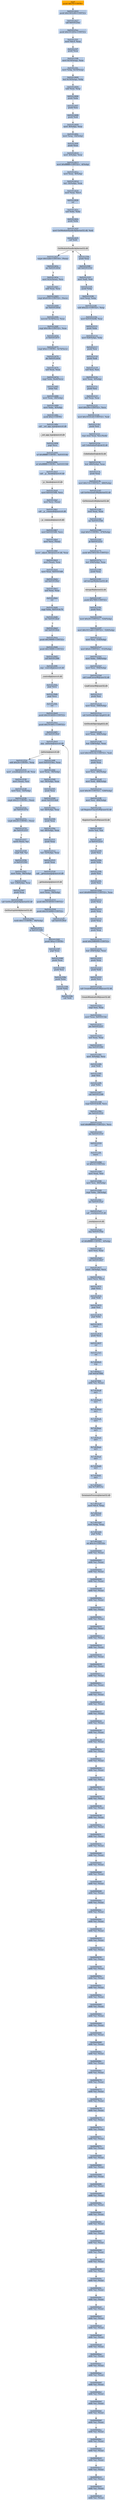 digraph G {
node[shape=rectangle,style=filled,fillcolor=lightsteelblue,color=lightsteelblue]
bgcolor="transparent"
a0x01012420pushl_0x70UINT8[label="start\npushl $0x70<UINT8>",color="lightgrey",fillcolor="orange"];
a0x01012422pushl_0x1003c60UINT32[label="0x01012422\npushl $0x1003c60<UINT32>"];
a0x01012427call_0x010125ec[label="0x01012427\ncall 0x010125ec"];
a0x010125ecpushl_0x101263eUINT32[label="0x010125ec\npushl $0x101263e<UINT32>"];
a0x010125f1movl_fs_0_eax[label="0x010125f1\nmovl %fs:0, %eax"];
a0x010125f7pushl_eax[label="0x010125f7\npushl %eax"];
a0x010125f8movl_0x10esp__eax[label="0x010125f8\nmovl 0x10(%esp), %eax"];
a0x010125fcmovl_ebp_0x10esp_[label="0x010125fc\nmovl %ebp, 0x10(%esp)"];
a0x01012600leal_0x10esp__ebp[label="0x01012600\nleal 0x10(%esp), %ebp"];
a0x01012604subl_eax_esp[label="0x01012604\nsubl %eax, %esp"];
a0x01012606pushl_ebx[label="0x01012606\npushl %ebx"];
a0x01012607pushl_esi[label="0x01012607\npushl %esi"];
a0x01012608pushl_edi[label="0x01012608\npushl %edi"];
a0x01012609movl__8ebp__eax[label="0x01012609\nmovl -8(%ebp), %eax"];
a0x0101260cmovl_esp__24ebp_[label="0x0101260c\nmovl %esp, -24(%ebp)"];
a0x0101260fpushl_eax[label="0x0101260f\npushl %eax"];
a0x01012610movl__4ebp__eax[label="0x01012610\nmovl -4(%ebp), %eax"];
a0x01012613movl_0xffffffffUINT32__4ebp_[label="0x01012613\nmovl $0xffffffff<UINT32>, -4(%ebp)"];
a0x0101261amovl_eax__8ebp_[label="0x0101261a\nmovl %eax, -8(%ebp)"];
a0x0101261dleal__16ebp__eax[label="0x0101261d\nleal -16(%ebp), %eax"];
a0x01012620movl_eax_fs_0[label="0x01012620\nmovl %eax, %fs:0"];
a0x01012626ret[label="0x01012626\nret"];
a0x0101242cxorl_ebx_ebx[label="0x0101242c\nxorl %ebx, %ebx"];
a0x0101242epushl_ebx[label="0x0101242e\npushl %ebx"];
a0x0101242fmovl_GetModuleHandleA_kernel32_dll_edi[label="0x0101242f\nmovl GetModuleHandleA@kernel32.dll, %edi"];
a0x01012435call_edi[label="0x01012435\ncall %edi"];
GetModuleHandleA_kernel32_dll[label="GetModuleHandleA@kernel32.dll",color="lightgrey",fillcolor="lightgrey"];
a0x01012437cmpw_0x5a4dUINT16_eax_[label="0x01012437\ncmpw $0x5a4d<UINT16>, (%eax)"];
a0x0101243cjne_0x0101245d[label="0x0101243c\njne 0x0101245d"];
a0x0101243emovl_0x3ceax__ecx[label="0x0101243e\nmovl 0x3c(%eax), %ecx"];
a0x01012441addl_eax_ecx[label="0x01012441\naddl %eax, %ecx"];
a0x01012443cmpl_0x4550UINT32_ecx_[label="0x01012443\ncmpl $0x4550<UINT32>, (%ecx)"];
a0x01012449jne_0x0101245d[label="0x01012449\njne 0x0101245d"];
a0x0101244bmovzwl_0x18ecx__eax[label="0x0101244b\nmovzwl 0x18(%ecx), %eax"];
a0x0101244fcmpl_0x10bUINT32_eax[label="0x0101244f\ncmpl $0x10b<UINT32>, %eax"];
a0x01012454je_0x01012475[label="0x01012454\nje 0x01012475"];
a0x01012475cmpl_0xeUINT8_0x74ecx_[label="0x01012475\ncmpl $0xe<UINT8>, 0x74(%ecx)"];
a0x01012479jbe_0x0101245d[label="0x01012479\njbe 0x0101245d"];
a0x0101247bxorl_eax_eax[label="0x0101247b\nxorl %eax, %eax"];
a0x0101247dcmpl_ebx_0xe8ecx_[label="0x0101247d\ncmpl %ebx, 0xe8(%ecx)"];
a0x01012483setne_al[label="0x01012483\nsetne %al"];
a0x01012486movl_eax__28ebp_[label="0x01012486\nmovl %eax, -28(%ebp)"];
a0x01012489movl_ebx__4ebp_[label="0x01012489\nmovl %ebx, -4(%ebp)"];
a0x0101248cpushl_0x2UINT8[label="0x0101248c\npushl $0x2<UINT8>"];
a0x0101248ecall___set_app_type_msvcrt_dll[label="0x0101248e\ncall __set_app_type@msvcrt.dll"];
a__set_app_type_msvcrt_dll[label="__set_app_type@msvcrt.dll",color="lightgrey",fillcolor="lightgrey"];
a0x01012494popl_ecx[label="0x01012494\npopl %ecx"];
a0x01012495orl_0xffffffffUINT8_0x010314fc[label="0x01012495\norl $0xffffffff<UINT8>, 0x010314fc"];
a0x0101249corl_0xffffffffUINT8_0x01031500[label="0x0101249c\norl $0xffffffff<UINT8>, 0x01031500"];
a0x010124a3call___p__fmode_msvcrt_dll[label="0x010124a3\ncall __p__fmode@msvcrt.dll"];
a__p__fmode_msvcrt_dll[label="__p__fmode@msvcrt.dll",color="lightgrey",fillcolor="lightgrey"];
a0x010124a9movl_0x010314f4_ecx[label="0x010124a9\nmovl 0x010314f4, %ecx"];
a0x010124afmovl_ecx_eax_[label="0x010124af\nmovl %ecx, (%eax)"];
a0x010124b1call___p__commode_msvcrt_dll[label="0x010124b1\ncall __p__commode@msvcrt.dll"];
a__p__commode_msvcrt_dll[label="__p__commode@msvcrt.dll",color="lightgrey",fillcolor="lightgrey"];
a0x010124b7movl_0x010314f0_ecx[label="0x010124b7\nmovl 0x010314f0, %ecx"];
a0x010124bdmovl_ecx_eax_[label="0x010124bd\nmovl %ecx, (%eax)"];
a0x010124bfmovl__adjust_fdiv_msvcrt_dll_eax[label="0x010124bf\nmovl _adjust_fdiv@msvcrt.dll, %eax"];
a0x010124c4movl_eax__eax[label="0x010124c4\nmovl (%eax), %eax"];
a0x010124c6movl_eax_0x010314f8[label="0x010124c6\nmovl %eax, 0x010314f8"];
a0x010124cbcall_0x010129e2[label="0x010124cb\ncall 0x010129e2"];
a0x010129e2xorl_eax_eax[label="0x010129e2\nxorl %eax, %eax"];
a0x010129e4ret[label="0x010129e4\nret"];
a0x010124d0cmpl_ebx_0x01014c70[label="0x010124d0\ncmpl %ebx, 0x01014c70"];
a0x010124d6jne_0x010124e4[label="0x010124d6\njne 0x010124e4"];
a0x010124e4call_0x010129cb[label="0x010124e4\ncall 0x010129cb"];
a0x010129cbpushl_0x30000UINT32[label="0x010129cb\npushl $0x30000<UINT32>"];
a0x010129d0pushl_0x10000UINT32[label="0x010129d0\npushl $0x10000<UINT32>"];
a0x010129d5call_0x010129f6[label="0x010129d5\ncall 0x010129f6"];
a0x010129f6jmp__controlfp_msvcrt_dll[label="0x010129f6\njmp _controlfp@msvcrt.dll"];
a_controlfp_msvcrt_dll[label="_controlfp@msvcrt.dll",color="lightgrey",fillcolor="lightgrey"];
a0x010129dapopl_ecx[label="0x010129da\npopl %ecx"];
a0x010129dbpopl_ecx[label="0x010129db\npopl %ecx"];
a0x010129dcret[label="0x010129dc\nret"];
a0x010124e9pushl_0x1014020UINT32[label="0x010124e9\npushl $0x1014020<UINT32>"];
a0x010124eepushl_0x101401cUINT32[label="0x010124ee\npushl $0x101401c<UINT32>"];
a0x010124f3call_0x010129c0[label="0x010124f3\ncall 0x010129c0"];
a0x010129c0jmp__initterm_msvcrt_dll[label="0x010129c0\njmp _initterm@msvcrt.dll"];
a_initterm_msvcrt_dll[label="_initterm@msvcrt.dll",color="lightgrey",fillcolor="lightgrey"];
a0x010124f8movl_0x010314ec_eax[label="0x010124f8\nmovl 0x010314ec, %eax"];
a0x010124fdmovl_eax__36ebp_[label="0x010124fd\nmovl %eax, -36(%ebp)"];
a0x01012500leal__36ebp__eax[label="0x01012500\nleal -36(%ebp), %eax"];
a0x01012503pushl_eax[label="0x01012503\npushl %eax"];
a0x01012504pushl_0x010314e8[label="0x01012504\npushl 0x010314e8"];
a0x0101250aleal__44ebp__eax[label="0x0101250a\nleal -44(%ebp), %eax"];
a0x0101250dpushl_eax[label="0x0101250d\npushl %eax"];
a0x0101250eleal__48ebp__eax[label="0x0101250e\nleal -48(%ebp), %eax"];
a0x01012511pushl_eax[label="0x01012511\npushl %eax"];
a0x01012512leal__52ebp__eax[label="0x01012512\nleal -52(%ebp), %eax"];
a0x01012515pushl_eax[label="0x01012515\npushl %eax"];
a0x01012516call___getmainargs_msvcrt_dll[label="0x01012516\ncall __getmainargs@msvcrt.dll"];
a__getmainargs_msvcrt_dll[label="__getmainargs@msvcrt.dll",color="lightgrey",fillcolor="lightgrey"];
a0x0101251cmovl_eax__56ebp_[label="0x0101251c\nmovl %eax, -56(%ebp)"];
a0x0101251fpushl_0x1014018UINT32[label="0x0101251f\npushl $0x1014018<UINT32>"];
a0x01012524pushl_0x1014000UINT32[label="0x01012524\npushl $0x1014000<UINT32>"];
a0x01012529call_0x010129c0[label="0x01012529\ncall 0x010129c0"];
a0x0101252eaddl_0x24UINT8_esp[label="0x0101252e\naddl $0x24<UINT8>, %esp"];
a0x01012531movl__acmdln_msvcrt_dll_eax[label="0x01012531\nmovl _acmdln@msvcrt.dll, %eax"];
a0x01012536movl_eax__esi[label="0x01012536\nmovl (%eax), %esi"];
a0x01012538movl_esi__32ebp_[label="0x01012538\nmovl %esi, -32(%ebp)"];
a0x0101253bcmpb_0x22UINT8_esi_[label="0x0101253b\ncmpb $0x22<UINT8>, (%esi)"];
a0x0101253ejne_0x0101257a[label="0x0101253e\njne 0x0101257a"];
a0x0101257acmpb_0x20UINT8_esi_[label="0x0101257a\ncmpb $0x20<UINT8>, (%esi)"];
a0x0101257djbe_0x01012557[label="0x0101257d\njbe 0x01012557"];
a0x01012557movb_esi__al[label="0x01012557\nmovb (%esi), %al"];
a0x01012559cmpb_bl_al[label="0x01012559\ncmpb %bl, %al"];
a0x0101255bje_0x01012561[label="0x0101255b\nje 0x01012561"];
a0x01012561movl_ebx__84ebp_[label="0x01012561\nmovl %ebx, -84(%ebp)"];
a0x01012564leal__128ebp__eax[label="0x01012564\nleal -128(%ebp), %eax"];
a0x01012567pushl_eax[label="0x01012567\npushl %eax"];
a0x01012568call_GetStartupInfoA_kernel32_dll[label="0x01012568\ncall GetStartupInfoA@kernel32.dll"];
GetStartupInfoA_kernel32_dll[label="GetStartupInfoA@kernel32.dll",color="lightgrey",fillcolor="lightgrey"];
a0x0101256etestb_0x1UINT8__84ebp_[label="0x0101256e\ntestb $0x1<UINT8>, -84(%ebp)"];
a0x01012572je_0x01012585[label="0x01012572\nje 0x01012585"];
a0x01012585pushl_0xaUINT8[label="0x01012585\npushl $0xa<UINT8>"];
a0x01012587popl_eax[label="0x01012587\npopl %eax"];
a0x01012588pushl_eax[label="0x01012588\npushl %eax"];
a0x01012589pushl_esi[label="0x01012589\npushl %esi"];
a0x0101258apushl_ebx[label="0x0101258a\npushl %ebx"];
a0x0101258bpushl_ebx[label="0x0101258b\npushl %ebx"];
a0x0101258ccall_edi[label="0x0101258c\ncall %edi"];
a0x0101258epushl_eax[label="0x0101258e\npushl %eax"];
a0x0101258fcall_0x01012103[label="0x0101258f\ncall 0x01012103"];
a0x01012103movl_edi_edi[label="0x01012103\nmovl %edi, %edi"];
a0x01012105pushl_ebp[label="0x01012105\npushl %ebp"];
a0x01012106movl_esp_ebp[label="0x01012106\nmovl %esp, %ebp"];
a0x01012108subl_0x22cUINT32_esp[label="0x01012108\nsubl $0x22c<UINT32>, %esp"];
a0x0101210emovl_0x01014c68_eax[label="0x0101210e\nmovl 0x01014c68, %eax"];
a0x01012113pushl_ebx[label="0x01012113\npushl %ebx"];
a0x01012114movl_0x8ebp__ebx[label="0x01012114\nmovl 0x8(%ebp), %ebx"];
a0x01012117pushl_esi[label="0x01012117\npushl %esi"];
a0x01012118pushl_edi[label="0x01012118\npushl %edi"];
a0x01012119xorl_esi_esi[label="0x01012119\nxorl %esi, %esi"];
a0x0101211bmovl_eax__4ebp_[label="0x0101211b\nmovl %eax, -4(%ebp)"];
a0x0101211epushl_esi[label="0x0101211e\npushl %esi"];
a0x0101211fxorl_eax_eax[label="0x0101211f\nxorl %eax, %eax"];
a0x01012121movl_0x29eUINT32_ecx[label="0x01012121\nmovl $0x29e<UINT32>, %ecx"];
a0x01012126movl_0x10141e8UINT32_edi[label="0x01012126\nmovl $0x10141e8<UINT32>, %edi"];
a0x0101212bpushl_esi[label="0x0101212b\npushl %esi"];
a0x0101212crepz_stosl_eax_es_edi_[label="0x0101212c\nrepz stosl %eax, %es:(%edi)"];
a0x0101212ecall_CoInitializeEx_ole32_dll[label="0x0101212e\ncall CoInitializeEx@ole32.dll"];
CoInitializeEx_ole32_dll[label="CoInitializeEx@ole32.dll",color="lightgrey",fillcolor="lightgrey"];
a0x01012134leal__480ebp__eax[label="0x01012134\nleal -480(%ebp), %eax"];
a0x0101213apushl_eax[label="0x0101213a\npushl %eax"];
a0x0101213bmovl_0x114UINT32__480ebp_[label="0x0101213b\nmovl $0x114<UINT32>, -480(%ebp)"];
a0x01012145call_GetVersionExW_kernel32_dll[label="0x01012145\ncall GetVersionExW@kernel32.dll"];
GetVersionExW_kernel32_dll[label="GetVersionExW@kernel32.dll",color="lightgrey",fillcolor="lightgrey"];
a0x0101214btestl_eax_eax[label="0x0101214b\ntestl %eax, %eax"];
a0x0101214djne_0x01012168[label="0x0101214d\njne 0x01012168"];
a0x01012168cmpl_0x5UINT8__476ebp_[label="0x01012168\ncmpl $0x5<UINT8>, -476(%ebp)"];
a0x0101216fjb_0x01012233[label="0x0101216f\njb 0x01012233"];
a0x01012175pushl_0x1003c50UINT32[label="0x01012175\npushl $0x1003c50<UINT32>"];
a0x0101217aleal__204ebp__eax[label="0x0101217a\nleal -204(%ebp), %eax"];
a0x01012180pushl_eax[label="0x01012180\npushl %eax"];
a0x01012181call_lstrcpyW_kernel32_dll[label="0x01012181\ncall lstrcpyW@kernel32.dll"];
lstrcpyW_kernel32_dll[label="lstrcpyW@kernel32.dll",color="lightgrey",fillcolor="lightgrey"];
a0x01012187pushl_0x7f00UINT32[label="0x01012187\npushl $0x7f00<UINT32>"];
a0x0101218cpushl_esi[label="0x0101218c\npushl %esi"];
a0x0101218dmovl_0x20UINT32__524ebp_[label="0x0101218d\nmovl $0x20<UINT32>, -524(%ebp)"];
a0x01012197movl_0x1011abfUINT32__520ebp_[label="0x01012197\nmovl $0x1011abf<UINT32>, -520(%ebp)"];
a0x010121a1movl_esi__516ebp_[label="0x010121a1\nmovl %esi, -516(%ebp)"];
a0x010121a7movl_0x4UINT32__512ebp_[label="0x010121a7\nmovl $0x4<UINT32>, -512(%ebp)"];
a0x010121b1movl_ebx__508ebp_[label="0x010121b1\nmovl %ebx, -508(%ebp)"];
a0x010121b7movl_esi__504ebp_[label="0x010121b7\nmovl %esi, -504(%ebp)"];
a0x010121bdcall_LoadCursorW_user32_dll[label="0x010121bd\ncall LoadCursorW@user32.dll"];
LoadCursorW_user32_dll[label="LoadCursorW@user32.dll",color="lightgrey",fillcolor="lightgrey"];
a0x010121c3pushl_esi[label="0x010121c3\npushl %esi"];
a0x010121c4movl_eax__500ebp_[label="0x010121c4\nmovl %eax, -500(%ebp)"];
a0x010121cacall_GetStockObject_gdi32_dll[label="0x010121ca\ncall GetStockObject@gdi32.dll"];
GetStockObject_gdi32_dll[label="GetStockObject@gdi32.dll",color="lightgrey",fillcolor="lightgrey"];
a0x010121d0movl_eax__496ebp_[label="0x010121d0\nmovl %eax, -496(%ebp)"];
a0x010121d6leal__528ebp__eax[label="0x010121d6\nleal -528(%ebp), %eax"];
a0x010121dcmovl_0x1003c34UINT32_edi[label="0x010121dc\nmovl $0x1003c34<UINT32>, %edi"];
a0x010121e1pushl_eax[label="0x010121e1\npushl %eax"];
a0x010121e2movl_esi__492ebp_[label="0x010121e2\nmovl %esi, -492(%ebp)"];
a0x010121e8movl_edi__488ebp_[label="0x010121e8\nmovl %edi, -488(%ebp)"];
a0x010121eemovl_0x30UINT32__528ebp_[label="0x010121ee\nmovl $0x30<UINT32>, -528(%ebp)"];
a0x010121f8movl_esi__484ebp_[label="0x010121f8\nmovl %esi, -484(%ebp)"];
a0x010121fecall_RegisterClassExW_user32_dll[label="0x010121fe\ncall RegisterClassExW@user32.dll"];
RegisterClassExW_user32_dll[label="RegisterClassExW@user32.dll",color="lightgrey",fillcolor="lightgrey"];
a0x01012204testw_ax_ax[label="0x01012204\ntestw %ax, %ax"];
a0x01012207je_0x01012233[label="0x01012207\nje 0x01012233"];
a0x01012209pushl_esi[label="0x01012209\npushl %esi"];
a0x0101220apushl_ebx[label="0x0101220a\npushl %ebx"];
a0x0101220bpushl_esi[label="0x0101220b\npushl %esi"];
a0x0101220cpushl_esi[label="0x0101220c\npushl %esi"];
a0x0101220dmovl_0x80000000UINT32_eax[label="0x0101220d\nmovl $0x80000000<UINT32>, %eax"];
a0x01012212pushl_eax[label="0x01012212\npushl %eax"];
a0x01012213pushl_eax[label="0x01012213\npushl %eax"];
a0x01012214pushl_eax[label="0x01012214\npushl %eax"];
a0x01012215pushl_eax[label="0x01012215\npushl %eax"];
a0x01012216pushl_0x20ff0000UINT32[label="0x01012216\npushl $0x20ff0000<UINT32>"];
a0x0101221bleal__204ebp__eax[label="0x0101221b\nleal -204(%ebp), %eax"];
a0x01012221pushl_eax[label="0x01012221\npushl %eax"];
a0x01012222pushl_edi[label="0x01012222\npushl %edi"];
a0x01012223pushl_esi[label="0x01012223\npushl %esi"];
a0x01012224call_CreateWindowExW_user32_dll[label="0x01012224\ncall CreateWindowExW@user32.dll"];
CreateWindowExW_user32_dll[label="CreateWindowExW@user32.dll",color="lightgrey",fillcolor="lightgrey"];
a0x0101222acmpl_esi_eax[label="0x0101222a\ncmpl %esi, %eax"];
a0x0101222cmovl_eax_0x010313dc[label="0x0101222c\nmovl %eax, 0x010313dc"];
a0x01012231jne_0x01012237[label="0x01012231\njne 0x01012237"];
a0x01012233xorl_eax_eax[label="0x01012233\nxorl %eax, %eax"];
a0x01012235jmp_0x01012281[label="0x01012235\njmp 0x01012281"];
a0x01012281movl__4ebp__ecx[label="0x01012281\nmovl -4(%ebp), %ecx"];
a0x01012284popl_edi[label="0x01012284\npopl %edi"];
a0x01012285popl_esi[label="0x01012285\npopl %esi"];
a0x01012286popl_ebx[label="0x01012286\npopl %ebx"];
a0x01012287call_0x01012308[label="0x01012287\ncall 0x01012308"];
a0x01012308cmpl_0x01014c68_ecx[label="0x01012308\ncmpl 0x01014c68, %ecx"];
a0x0101230ejne_0x01012319[label="0x0101230e\njne 0x01012319"];
a0x01012310testl_0xffff0000UINT32_ecx[label="0x01012310\ntestl $0xffff0000<UINT32>, %ecx"];
a0x01012316jne_0x01012319[label="0x01012316\njne 0x01012319"];
a0x01012318ret[label="0x01012318\nret"];
a0x0101228cleave_[label="0x0101228c\nleave "];
a0x0101228dret_0x10UINT16[label="0x0101228d\nret $0x10<UINT16>"];
a0x01012594movl_eax_esi[label="0x01012594\nmovl %eax, %esi"];
a0x01012596movl_esi__60ebp_[label="0x01012596\nmovl %esi, -60(%ebp)"];
a0x01012599cmpl_ebx__28ebp_[label="0x01012599\ncmpl %ebx, -28(%ebp)"];
a0x0101259cjne_0x010125a5[label="0x0101259c\njne 0x010125a5"];
a0x010125a5call__cexit_msvcrt_dll[label="0x010125a5\ncall _cexit@msvcrt.dll"];
a_cexit_msvcrt_dll[label="_cexit@msvcrt.dll",color="lightgrey",fillcolor="lightgrey"];
a0x010125abjmp_0x010125da[label="0x010125ab\njmp 0x010125da"];
a0x010125daorl_0xffffffffUINT8__4ebp_[label="0x010125da\norl $0xffffffff<UINT8>, -4(%ebp)"];
a0x010125demovl_esi_eax[label="0x010125de\nmovl %esi, %eax"];
a0x010125e0call_0x01012627[label="0x010125e0\ncall 0x01012627"];
a0x01012627movl__16ebp__ecx[label="0x01012627\nmovl -16(%ebp), %ecx"];
a0x0101262amovl_ecx_fs_0[label="0x0101262a\nmovl %ecx, %fs:0"];
a0x01012631popl_ecx[label="0x01012631\npopl %ecx"];
a0x01012632popl_edi[label="0x01012632\npopl %edi"];
a0x01012633popl_esi[label="0x01012633\npopl %esi"];
a0x01012634popl_ebx[label="0x01012634\npopl %ebx"];
a0x01012635leave_[label="0x01012635\nleave "];
a0x01012636pushl_ecx[label="0x01012636\npushl %ecx"];
a0x01012637ret[label="0x01012637\nret"];
a0x010125e5ret[label="0x010125e5\nret"];
a0x7c8000c0nop_[label="0x7c8000c0\nnop "];
a0x7c8000c1call_0x63d7f9f4[label="0x7c8000c1\ncall 0x63d7f9f4"];
a0x63d7f9f4addb_al_eax_[label="0x63d7f9f4\naddb %al, (%eax)"];
a0x7c839aa8int3_[label="0x7c839aa8\nint3 "];
a0x7c839aa9int3_[label="0x7c839aa9\nint3 "];
a0x7c839aaaint3_[label="0x7c839aaa\nint3 "];
a0x7c839aabint3_[label="0x7c839aab\nint3 "];
a0x7c839aacint3_[label="0x7c839aac\nint3 "];
a0x7c839aadint3_[label="0x7c839aad\nint3 "];
a0x7c839aaeint3_[label="0x7c839aae\nint3 "];
a0x7c839aafint3_[label="0x7c839aaf\nint3 "];
a0x7c839ab0int3_[label="0x7c839ab0\nint3 "];
a0x7c839ab1int3_[label="0x7c839ab1\nint3 "];
a0x7c839ab2jmp_0x7c801e1a[label="0x7c839ab2\njmp 0x7c801e1a"];
TerminateProcess_kernel32_dll[label="TerminateProcess@kernel32.dll",color="lightgrey",fillcolor="lightgrey"];
a0x7c9032a8movl_fs_0_esp[label="0x7c9032a8\nmovl %fs:0, %esp"];
a0x7c9032afpopl_fs_0[label="0x7c9032af\npopl %fs:0"];
a0x7c9032b6movl_ebp_esp[label="0x7c9032b6\nmovl %ebp, %esp"];
a0x7c9032b8popl_ebp[label="0x7c9032b8\npopl %ebp"];
a0x7c9032b9ret_0x14UINT16[label="0x7c9032b9\nret $0x14<UINT16>"];
a0x00000000addb_al_eax_[label="0x00000000\naddb %al, (%eax)"];
a0x00000002addb_al_eax_[label="0x00000002\naddb %al, (%eax)"];
a0x00000004addb_al_eax_[label="0x00000004\naddb %al, (%eax)"];
a0x00000006addb_al_eax_[label="0x00000006\naddb %al, (%eax)"];
a0x00000008addb_al_eax_[label="0x00000008\naddb %al, (%eax)"];
a0x0000000aaddb_al_eax_[label="0x0000000a\naddb %al, (%eax)"];
a0x0000000caddb_al_eax_[label="0x0000000c\naddb %al, (%eax)"];
a0x0000000eaddb_al_eax_[label="0x0000000e\naddb %al, (%eax)"];
a0x00000010addb_al_eax_[label="0x00000010\naddb %al, (%eax)"];
a0x00000012addb_al_eax_[label="0x00000012\naddb %al, (%eax)"];
a0x00000014addb_al_eax_[label="0x00000014\naddb %al, (%eax)"];
a0x00000016addb_al_eax_[label="0x00000016\naddb %al, (%eax)"];
a0x00000018addb_al_eax_[label="0x00000018\naddb %al, (%eax)"];
a0x0000001aaddb_al_eax_[label="0x0000001a\naddb %al, (%eax)"];
a0x0000001caddb_al_eax_[label="0x0000001c\naddb %al, (%eax)"];
a0x0000001eaddb_al_eax_[label="0x0000001e\naddb %al, (%eax)"];
a0x00000020addb_al_eax_[label="0x00000020\naddb %al, (%eax)"];
a0x00000022addb_al_eax_[label="0x00000022\naddb %al, (%eax)"];
a0x00000024addb_al_eax_[label="0x00000024\naddb %al, (%eax)"];
a0x00000026addb_al_eax_[label="0x00000026\naddb %al, (%eax)"];
a0x00000028addb_al_eax_[label="0x00000028\naddb %al, (%eax)"];
a0x0000002aaddb_al_eax_[label="0x0000002a\naddb %al, (%eax)"];
a0x0000002caddb_al_eax_[label="0x0000002c\naddb %al, (%eax)"];
a0x0000002eaddb_al_eax_[label="0x0000002e\naddb %al, (%eax)"];
a0x00000030addb_al_eax_[label="0x00000030\naddb %al, (%eax)"];
a0x00000032addb_al_eax_[label="0x00000032\naddb %al, (%eax)"];
a0x00000034addb_al_eax_[label="0x00000034\naddb %al, (%eax)"];
a0x00000036addb_al_eax_[label="0x00000036\naddb %al, (%eax)"];
a0x00000038addb_al_eax_[label="0x00000038\naddb %al, (%eax)"];
a0x0000003aaddb_al_eax_[label="0x0000003a\naddb %al, (%eax)"];
a0x0000003caddb_al_eax_[label="0x0000003c\naddb %al, (%eax)"];
a0x0000003eaddb_al_eax_[label="0x0000003e\naddb %al, (%eax)"];
a0x00000040addb_al_eax_[label="0x00000040\naddb %al, (%eax)"];
a0x00000042addb_al_eax_[label="0x00000042\naddb %al, (%eax)"];
a0x00000044addb_al_eax_[label="0x00000044\naddb %al, (%eax)"];
a0x00000046addb_al_eax_[label="0x00000046\naddb %al, (%eax)"];
a0x00000048addb_al_eax_[label="0x00000048\naddb %al, (%eax)"];
a0x0000004aaddb_al_eax_[label="0x0000004a\naddb %al, (%eax)"];
a0x0000004caddb_al_eax_[label="0x0000004c\naddb %al, (%eax)"];
a0x0000004eaddb_al_eax_[label="0x0000004e\naddb %al, (%eax)"];
a0x00000050addb_al_eax_[label="0x00000050\naddb %al, (%eax)"];
a0x00000052addb_al_eax_[label="0x00000052\naddb %al, (%eax)"];
a0x00000054addb_al_eax_[label="0x00000054\naddb %al, (%eax)"];
a0x00000056addb_al_eax_[label="0x00000056\naddb %al, (%eax)"];
a0x00000058addb_al_eax_[label="0x00000058\naddb %al, (%eax)"];
a0x0000005aaddb_al_eax_[label="0x0000005a\naddb %al, (%eax)"];
a0x0000005caddb_al_eax_[label="0x0000005c\naddb %al, (%eax)"];
a0x0000005eaddb_al_eax_[label="0x0000005e\naddb %al, (%eax)"];
a0x00000060addb_al_eax_[label="0x00000060\naddb %al, (%eax)"];
a0x00000062addb_al_eax_[label="0x00000062\naddb %al, (%eax)"];
a0x00000064addb_al_eax_[label="0x00000064\naddb %al, (%eax)"];
a0x00000066addb_al_eax_[label="0x00000066\naddb %al, (%eax)"];
a0x00000068addb_al_eax_[label="0x00000068\naddb %al, (%eax)"];
a0x0000006aaddb_al_eax_[label="0x0000006a\naddb %al, (%eax)"];
a0x0000006caddb_al_eax_[label="0x0000006c\naddb %al, (%eax)"];
a0x0000006eaddb_al_eax_[label="0x0000006e\naddb %al, (%eax)"];
a0x00000070addb_al_eax_[label="0x00000070\naddb %al, (%eax)"];
a0x00000072addb_al_eax_[label="0x00000072\naddb %al, (%eax)"];
a0x00000074addb_al_eax_[label="0x00000074\naddb %al, (%eax)"];
a0x00000076addb_al_eax_[label="0x00000076\naddb %al, (%eax)"];
a0x00000078addb_al_eax_[label="0x00000078\naddb %al, (%eax)"];
a0x0000007aaddb_al_eax_[label="0x0000007a\naddb %al, (%eax)"];
a0x0000007caddb_al_eax_[label="0x0000007c\naddb %al, (%eax)"];
a0x0000007eaddb_al_eax_[label="0x0000007e\naddb %al, (%eax)"];
a0x00000080addb_al_eax_[label="0x00000080\naddb %al, (%eax)"];
a0x00000082addb_al_eax_[label="0x00000082\naddb %al, (%eax)"];
a0x00000084addb_al_eax_[label="0x00000084\naddb %al, (%eax)"];
a0x00000086addb_al_eax_[label="0x00000086\naddb %al, (%eax)"];
a0x00000088addb_al_eax_[label="0x00000088\naddb %al, (%eax)"];
a0x0000008aaddb_al_eax_[label="0x0000008a\naddb %al, (%eax)"];
a0x0000008caddb_al_eax_[label="0x0000008c\naddb %al, (%eax)"];
a0x0000008eaddb_al_eax_[label="0x0000008e\naddb %al, (%eax)"];
a0x00000090addb_al_eax_[label="0x00000090\naddb %al, (%eax)"];
a0x00000092addb_al_eax_[label="0x00000092\naddb %al, (%eax)"];
a0x00000094addb_al_eax_[label="0x00000094\naddb %al, (%eax)"];
a0x00000096addb_al_eax_[label="0x00000096\naddb %al, (%eax)"];
a0x00000098addb_al_eax_[label="0x00000098\naddb %al, (%eax)"];
a0x0000009aaddb_al_eax_[label="0x0000009a\naddb %al, (%eax)"];
a0x0000009caddb_al_eax_[label="0x0000009c\naddb %al, (%eax)"];
a0x0000009eaddb_al_eax_[label="0x0000009e\naddb %al, (%eax)"];
a0x000000a0addb_al_eax_[label="0x000000a0\naddb %al, (%eax)"];
a0x000000a2addb_al_eax_[label="0x000000a2\naddb %al, (%eax)"];
a0x000000a4addb_al_eax_[label="0x000000a4\naddb %al, (%eax)"];
a0x000000a6addb_al_eax_[label="0x000000a6\naddb %al, (%eax)"];
a0x000000a8addb_al_eax_[label="0x000000a8\naddb %al, (%eax)"];
a0x000000aaaddb_al_eax_[label="0x000000aa\naddb %al, (%eax)"];
a0x000000acaddb_al_eax_[label="0x000000ac\naddb %al, (%eax)"];
a0x000000aeaddb_al_eax_[label="0x000000ae\naddb %al, (%eax)"];
a0x000000b0addb_al_eax_[label="0x000000b0\naddb %al, (%eax)"];
a0x000000b2addb_al_eax_[label="0x000000b2\naddb %al, (%eax)"];
a0x000000b4addb_al_eax_[label="0x000000b4\naddb %al, (%eax)"];
a0x000000b6addb_al_eax_[label="0x000000b6\naddb %al, (%eax)"];
a0x000000b8addb_al_eax_[label="0x000000b8\naddb %al, (%eax)"];
a0x000000baaddb_al_eax_[label="0x000000ba\naddb %al, (%eax)"];
a0x000000bcaddb_al_eax_[label="0x000000bc\naddb %al, (%eax)"];
a0x000000beaddb_al_eax_[label="0x000000be\naddb %al, (%eax)"];
a0x000000c0addb_al_eax_[label="0x000000c0\naddb %al, (%eax)"];
a0x000000c2addb_al_eax_[label="0x000000c2\naddb %al, (%eax)"];
a0x000000c4addb_al_eax_[label="0x000000c4\naddb %al, (%eax)"];
a0x000000c6addb_al_eax_[label="0x000000c6\naddb %al, (%eax)"];
a0x000000c8addb_al_eax_[label="0x000000c8\naddb %al, (%eax)"];
a0x01012420pushl_0x70UINT8 -> a0x01012422pushl_0x1003c60UINT32 [color="#000000"];
a0x01012422pushl_0x1003c60UINT32 -> a0x01012427call_0x010125ec [color="#000000"];
a0x01012427call_0x010125ec -> a0x010125ecpushl_0x101263eUINT32 [color="#000000"];
a0x010125ecpushl_0x101263eUINT32 -> a0x010125f1movl_fs_0_eax [color="#000000"];
a0x010125f1movl_fs_0_eax -> a0x010125f7pushl_eax [color="#000000"];
a0x010125f7pushl_eax -> a0x010125f8movl_0x10esp__eax [color="#000000"];
a0x010125f8movl_0x10esp__eax -> a0x010125fcmovl_ebp_0x10esp_ [color="#000000"];
a0x010125fcmovl_ebp_0x10esp_ -> a0x01012600leal_0x10esp__ebp [color="#000000"];
a0x01012600leal_0x10esp__ebp -> a0x01012604subl_eax_esp [color="#000000"];
a0x01012604subl_eax_esp -> a0x01012606pushl_ebx [color="#000000"];
a0x01012606pushl_ebx -> a0x01012607pushl_esi [color="#000000"];
a0x01012607pushl_esi -> a0x01012608pushl_edi [color="#000000"];
a0x01012608pushl_edi -> a0x01012609movl__8ebp__eax [color="#000000"];
a0x01012609movl__8ebp__eax -> a0x0101260cmovl_esp__24ebp_ [color="#000000"];
a0x0101260cmovl_esp__24ebp_ -> a0x0101260fpushl_eax [color="#000000"];
a0x0101260fpushl_eax -> a0x01012610movl__4ebp__eax [color="#000000"];
a0x01012610movl__4ebp__eax -> a0x01012613movl_0xffffffffUINT32__4ebp_ [color="#000000"];
a0x01012613movl_0xffffffffUINT32__4ebp_ -> a0x0101261amovl_eax__8ebp_ [color="#000000"];
a0x0101261amovl_eax__8ebp_ -> a0x0101261dleal__16ebp__eax [color="#000000"];
a0x0101261dleal__16ebp__eax -> a0x01012620movl_eax_fs_0 [color="#000000"];
a0x01012620movl_eax_fs_0 -> a0x01012626ret [color="#000000"];
a0x01012626ret -> a0x0101242cxorl_ebx_ebx [color="#000000"];
a0x0101242cxorl_ebx_ebx -> a0x0101242epushl_ebx [color="#000000"];
a0x0101242epushl_ebx -> a0x0101242fmovl_GetModuleHandleA_kernel32_dll_edi [color="#000000"];
a0x0101242fmovl_GetModuleHandleA_kernel32_dll_edi -> a0x01012435call_edi [color="#000000"];
a0x01012435call_edi -> GetModuleHandleA_kernel32_dll [color="#000000"];
GetModuleHandleA_kernel32_dll -> a0x01012437cmpw_0x5a4dUINT16_eax_ [color="#000000"];
a0x01012437cmpw_0x5a4dUINT16_eax_ -> a0x0101243cjne_0x0101245d [color="#000000"];
a0x0101243cjne_0x0101245d -> a0x0101243emovl_0x3ceax__ecx [color="#000000",label="F"];
a0x0101243emovl_0x3ceax__ecx -> a0x01012441addl_eax_ecx [color="#000000"];
a0x01012441addl_eax_ecx -> a0x01012443cmpl_0x4550UINT32_ecx_ [color="#000000"];
a0x01012443cmpl_0x4550UINT32_ecx_ -> a0x01012449jne_0x0101245d [color="#000000"];
a0x01012449jne_0x0101245d -> a0x0101244bmovzwl_0x18ecx__eax [color="#000000",label="F"];
a0x0101244bmovzwl_0x18ecx__eax -> a0x0101244fcmpl_0x10bUINT32_eax [color="#000000"];
a0x0101244fcmpl_0x10bUINT32_eax -> a0x01012454je_0x01012475 [color="#000000"];
a0x01012454je_0x01012475 -> a0x01012475cmpl_0xeUINT8_0x74ecx_ [color="#000000",label="T"];
a0x01012475cmpl_0xeUINT8_0x74ecx_ -> a0x01012479jbe_0x0101245d [color="#000000"];
a0x01012479jbe_0x0101245d -> a0x0101247bxorl_eax_eax [color="#000000",label="F"];
a0x0101247bxorl_eax_eax -> a0x0101247dcmpl_ebx_0xe8ecx_ [color="#000000"];
a0x0101247dcmpl_ebx_0xe8ecx_ -> a0x01012483setne_al [color="#000000"];
a0x01012483setne_al -> a0x01012486movl_eax__28ebp_ [color="#000000"];
a0x01012486movl_eax__28ebp_ -> a0x01012489movl_ebx__4ebp_ [color="#000000"];
a0x01012489movl_ebx__4ebp_ -> a0x0101248cpushl_0x2UINT8 [color="#000000"];
a0x0101248cpushl_0x2UINT8 -> a0x0101248ecall___set_app_type_msvcrt_dll [color="#000000"];
a0x0101248ecall___set_app_type_msvcrt_dll -> a__set_app_type_msvcrt_dll [color="#000000"];
a__set_app_type_msvcrt_dll -> a0x01012494popl_ecx [color="#000000"];
a0x01012494popl_ecx -> a0x01012495orl_0xffffffffUINT8_0x010314fc [color="#000000"];
a0x01012495orl_0xffffffffUINT8_0x010314fc -> a0x0101249corl_0xffffffffUINT8_0x01031500 [color="#000000"];
a0x0101249corl_0xffffffffUINT8_0x01031500 -> a0x010124a3call___p__fmode_msvcrt_dll [color="#000000"];
a0x010124a3call___p__fmode_msvcrt_dll -> a__p__fmode_msvcrt_dll [color="#000000"];
a__p__fmode_msvcrt_dll -> a0x010124a9movl_0x010314f4_ecx [color="#000000"];
a0x010124a9movl_0x010314f4_ecx -> a0x010124afmovl_ecx_eax_ [color="#000000"];
a0x010124afmovl_ecx_eax_ -> a0x010124b1call___p__commode_msvcrt_dll [color="#000000"];
a0x010124b1call___p__commode_msvcrt_dll -> a__p__commode_msvcrt_dll [color="#000000"];
a__p__commode_msvcrt_dll -> a0x010124b7movl_0x010314f0_ecx [color="#000000"];
a0x010124b7movl_0x010314f0_ecx -> a0x010124bdmovl_ecx_eax_ [color="#000000"];
a0x010124bdmovl_ecx_eax_ -> a0x010124bfmovl__adjust_fdiv_msvcrt_dll_eax [color="#000000"];
a0x010124bfmovl__adjust_fdiv_msvcrt_dll_eax -> a0x010124c4movl_eax__eax [color="#000000"];
a0x010124c4movl_eax__eax -> a0x010124c6movl_eax_0x010314f8 [color="#000000"];
a0x010124c6movl_eax_0x010314f8 -> a0x010124cbcall_0x010129e2 [color="#000000"];
a0x010124cbcall_0x010129e2 -> a0x010129e2xorl_eax_eax [color="#000000"];
a0x010129e2xorl_eax_eax -> a0x010129e4ret [color="#000000"];
a0x010129e4ret -> a0x010124d0cmpl_ebx_0x01014c70 [color="#000000"];
a0x010124d0cmpl_ebx_0x01014c70 -> a0x010124d6jne_0x010124e4 [color="#000000"];
a0x010124d6jne_0x010124e4 -> a0x010124e4call_0x010129cb [color="#000000",label="T"];
a0x010124e4call_0x010129cb -> a0x010129cbpushl_0x30000UINT32 [color="#000000"];
a0x010129cbpushl_0x30000UINT32 -> a0x010129d0pushl_0x10000UINT32 [color="#000000"];
a0x010129d0pushl_0x10000UINT32 -> a0x010129d5call_0x010129f6 [color="#000000"];
a0x010129d5call_0x010129f6 -> a0x010129f6jmp__controlfp_msvcrt_dll [color="#000000"];
a0x010129f6jmp__controlfp_msvcrt_dll -> a_controlfp_msvcrt_dll [color="#000000"];
a_controlfp_msvcrt_dll -> a0x010129dapopl_ecx [color="#000000"];
a0x010129dapopl_ecx -> a0x010129dbpopl_ecx [color="#000000"];
a0x010129dbpopl_ecx -> a0x010129dcret [color="#000000"];
a0x010129dcret -> a0x010124e9pushl_0x1014020UINT32 [color="#000000"];
a0x010124e9pushl_0x1014020UINT32 -> a0x010124eepushl_0x101401cUINT32 [color="#000000"];
a0x010124eepushl_0x101401cUINT32 -> a0x010124f3call_0x010129c0 [color="#000000"];
a0x010124f3call_0x010129c0 -> a0x010129c0jmp__initterm_msvcrt_dll [color="#000000"];
a0x010129c0jmp__initterm_msvcrt_dll -> a_initterm_msvcrt_dll [color="#000000"];
a_initterm_msvcrt_dll -> a0x010124f8movl_0x010314ec_eax [color="#000000"];
a0x010124f8movl_0x010314ec_eax -> a0x010124fdmovl_eax__36ebp_ [color="#000000"];
a0x010124fdmovl_eax__36ebp_ -> a0x01012500leal__36ebp__eax [color="#000000"];
a0x01012500leal__36ebp__eax -> a0x01012503pushl_eax [color="#000000"];
a0x01012503pushl_eax -> a0x01012504pushl_0x010314e8 [color="#000000"];
a0x01012504pushl_0x010314e8 -> a0x0101250aleal__44ebp__eax [color="#000000"];
a0x0101250aleal__44ebp__eax -> a0x0101250dpushl_eax [color="#000000"];
a0x0101250dpushl_eax -> a0x0101250eleal__48ebp__eax [color="#000000"];
a0x0101250eleal__48ebp__eax -> a0x01012511pushl_eax [color="#000000"];
a0x01012511pushl_eax -> a0x01012512leal__52ebp__eax [color="#000000"];
a0x01012512leal__52ebp__eax -> a0x01012515pushl_eax [color="#000000"];
a0x01012515pushl_eax -> a0x01012516call___getmainargs_msvcrt_dll [color="#000000"];
a0x01012516call___getmainargs_msvcrt_dll -> a__getmainargs_msvcrt_dll [color="#000000"];
a__getmainargs_msvcrt_dll -> a0x0101251cmovl_eax__56ebp_ [color="#000000"];
a0x0101251cmovl_eax__56ebp_ -> a0x0101251fpushl_0x1014018UINT32 [color="#000000"];
a0x0101251fpushl_0x1014018UINT32 -> a0x01012524pushl_0x1014000UINT32 [color="#000000"];
a0x01012524pushl_0x1014000UINT32 -> a0x01012529call_0x010129c0 [color="#000000"];
a0x01012529call_0x010129c0 -> a0x010129c0jmp__initterm_msvcrt_dll [color="#000000"];
a_initterm_msvcrt_dll -> a0x0101252eaddl_0x24UINT8_esp [color="#000000"];
a0x0101252eaddl_0x24UINT8_esp -> a0x01012531movl__acmdln_msvcrt_dll_eax [color="#000000"];
a0x01012531movl__acmdln_msvcrt_dll_eax -> a0x01012536movl_eax__esi [color="#000000"];
a0x01012536movl_eax__esi -> a0x01012538movl_esi__32ebp_ [color="#000000"];
a0x01012538movl_esi__32ebp_ -> a0x0101253bcmpb_0x22UINT8_esi_ [color="#000000"];
a0x0101253bcmpb_0x22UINT8_esi_ -> a0x0101253ejne_0x0101257a [color="#000000"];
a0x0101253ejne_0x0101257a -> a0x0101257acmpb_0x20UINT8_esi_ [color="#000000",label="T"];
a0x0101257acmpb_0x20UINT8_esi_ -> a0x0101257djbe_0x01012557 [color="#000000"];
a0x0101257djbe_0x01012557 -> a0x01012557movb_esi__al [color="#000000",label="T"];
a0x01012557movb_esi__al -> a0x01012559cmpb_bl_al [color="#000000"];
a0x01012559cmpb_bl_al -> a0x0101255bje_0x01012561 [color="#000000"];
a0x0101255bje_0x01012561 -> a0x01012561movl_ebx__84ebp_ [color="#000000",label="T"];
a0x01012561movl_ebx__84ebp_ -> a0x01012564leal__128ebp__eax [color="#000000"];
a0x01012564leal__128ebp__eax -> a0x01012567pushl_eax [color="#000000"];
a0x01012567pushl_eax -> a0x01012568call_GetStartupInfoA_kernel32_dll [color="#000000"];
a0x01012568call_GetStartupInfoA_kernel32_dll -> GetStartupInfoA_kernel32_dll [color="#000000"];
GetStartupInfoA_kernel32_dll -> a0x0101256etestb_0x1UINT8__84ebp_ [color="#000000"];
a0x0101256etestb_0x1UINT8__84ebp_ -> a0x01012572je_0x01012585 [color="#000000"];
a0x01012572je_0x01012585 -> a0x01012585pushl_0xaUINT8 [color="#000000",label="T"];
a0x01012585pushl_0xaUINT8 -> a0x01012587popl_eax [color="#000000"];
a0x01012587popl_eax -> a0x01012588pushl_eax [color="#000000"];
a0x01012588pushl_eax -> a0x01012589pushl_esi [color="#000000"];
a0x01012589pushl_esi -> a0x0101258apushl_ebx [color="#000000"];
a0x0101258apushl_ebx -> a0x0101258bpushl_ebx [color="#000000"];
a0x0101258bpushl_ebx -> a0x0101258ccall_edi [color="#000000"];
a0x0101258ccall_edi -> GetModuleHandleA_kernel32_dll [color="#000000"];
GetModuleHandleA_kernel32_dll -> a0x0101258epushl_eax [color="#000000"];
a0x0101258epushl_eax -> a0x0101258fcall_0x01012103 [color="#000000"];
a0x0101258fcall_0x01012103 -> a0x01012103movl_edi_edi [color="#000000"];
a0x01012103movl_edi_edi -> a0x01012105pushl_ebp [color="#000000"];
a0x01012105pushl_ebp -> a0x01012106movl_esp_ebp [color="#000000"];
a0x01012106movl_esp_ebp -> a0x01012108subl_0x22cUINT32_esp [color="#000000"];
a0x01012108subl_0x22cUINT32_esp -> a0x0101210emovl_0x01014c68_eax [color="#000000"];
a0x0101210emovl_0x01014c68_eax -> a0x01012113pushl_ebx [color="#000000"];
a0x01012113pushl_ebx -> a0x01012114movl_0x8ebp__ebx [color="#000000"];
a0x01012114movl_0x8ebp__ebx -> a0x01012117pushl_esi [color="#000000"];
a0x01012117pushl_esi -> a0x01012118pushl_edi [color="#000000"];
a0x01012118pushl_edi -> a0x01012119xorl_esi_esi [color="#000000"];
a0x01012119xorl_esi_esi -> a0x0101211bmovl_eax__4ebp_ [color="#000000"];
a0x0101211bmovl_eax__4ebp_ -> a0x0101211epushl_esi [color="#000000"];
a0x0101211epushl_esi -> a0x0101211fxorl_eax_eax [color="#000000"];
a0x0101211fxorl_eax_eax -> a0x01012121movl_0x29eUINT32_ecx [color="#000000"];
a0x01012121movl_0x29eUINT32_ecx -> a0x01012126movl_0x10141e8UINT32_edi [color="#000000"];
a0x01012126movl_0x10141e8UINT32_edi -> a0x0101212bpushl_esi [color="#000000"];
a0x0101212bpushl_esi -> a0x0101212crepz_stosl_eax_es_edi_ [color="#000000"];
a0x0101212crepz_stosl_eax_es_edi_ -> a0x0101212ecall_CoInitializeEx_ole32_dll [color="#000000"];
a0x0101212ecall_CoInitializeEx_ole32_dll -> CoInitializeEx_ole32_dll [color="#000000"];
CoInitializeEx_ole32_dll -> a0x01012134leal__480ebp__eax [color="#000000"];
a0x01012134leal__480ebp__eax -> a0x0101213apushl_eax [color="#000000"];
a0x0101213apushl_eax -> a0x0101213bmovl_0x114UINT32__480ebp_ [color="#000000"];
a0x0101213bmovl_0x114UINT32__480ebp_ -> a0x01012145call_GetVersionExW_kernel32_dll [color="#000000"];
a0x01012145call_GetVersionExW_kernel32_dll -> GetVersionExW_kernel32_dll [color="#000000"];
GetVersionExW_kernel32_dll -> a0x0101214btestl_eax_eax [color="#000000"];
a0x0101214btestl_eax_eax -> a0x0101214djne_0x01012168 [color="#000000"];
a0x0101214djne_0x01012168 -> a0x01012168cmpl_0x5UINT8__476ebp_ [color="#000000",label="T"];
a0x01012168cmpl_0x5UINT8__476ebp_ -> a0x0101216fjb_0x01012233 [color="#000000"];
a0x0101216fjb_0x01012233 -> a0x01012175pushl_0x1003c50UINT32 [color="#000000",label="F"];
a0x01012175pushl_0x1003c50UINT32 -> a0x0101217aleal__204ebp__eax [color="#000000"];
a0x0101217aleal__204ebp__eax -> a0x01012180pushl_eax [color="#000000"];
a0x01012180pushl_eax -> a0x01012181call_lstrcpyW_kernel32_dll [color="#000000"];
a0x01012181call_lstrcpyW_kernel32_dll -> lstrcpyW_kernel32_dll [color="#000000"];
lstrcpyW_kernel32_dll -> a0x01012187pushl_0x7f00UINT32 [color="#000000"];
a0x01012187pushl_0x7f00UINT32 -> a0x0101218cpushl_esi [color="#000000"];
a0x0101218cpushl_esi -> a0x0101218dmovl_0x20UINT32__524ebp_ [color="#000000"];
a0x0101218dmovl_0x20UINT32__524ebp_ -> a0x01012197movl_0x1011abfUINT32__520ebp_ [color="#000000"];
a0x01012197movl_0x1011abfUINT32__520ebp_ -> a0x010121a1movl_esi__516ebp_ [color="#000000"];
a0x010121a1movl_esi__516ebp_ -> a0x010121a7movl_0x4UINT32__512ebp_ [color="#000000"];
a0x010121a7movl_0x4UINT32__512ebp_ -> a0x010121b1movl_ebx__508ebp_ [color="#000000"];
a0x010121b1movl_ebx__508ebp_ -> a0x010121b7movl_esi__504ebp_ [color="#000000"];
a0x010121b7movl_esi__504ebp_ -> a0x010121bdcall_LoadCursorW_user32_dll [color="#000000"];
a0x010121bdcall_LoadCursorW_user32_dll -> LoadCursorW_user32_dll [color="#000000"];
LoadCursorW_user32_dll -> a0x010121c3pushl_esi [color="#000000"];
a0x010121c3pushl_esi -> a0x010121c4movl_eax__500ebp_ [color="#000000"];
a0x010121c4movl_eax__500ebp_ -> a0x010121cacall_GetStockObject_gdi32_dll [color="#000000"];
a0x010121cacall_GetStockObject_gdi32_dll -> GetStockObject_gdi32_dll [color="#000000"];
GetStockObject_gdi32_dll -> a0x010121d0movl_eax__496ebp_ [color="#000000"];
a0x010121d0movl_eax__496ebp_ -> a0x010121d6leal__528ebp__eax [color="#000000"];
a0x010121d6leal__528ebp__eax -> a0x010121dcmovl_0x1003c34UINT32_edi [color="#000000"];
a0x010121dcmovl_0x1003c34UINT32_edi -> a0x010121e1pushl_eax [color="#000000"];
a0x010121e1pushl_eax -> a0x010121e2movl_esi__492ebp_ [color="#000000"];
a0x010121e2movl_esi__492ebp_ -> a0x010121e8movl_edi__488ebp_ [color="#000000"];
a0x010121e8movl_edi__488ebp_ -> a0x010121eemovl_0x30UINT32__528ebp_ [color="#000000"];
a0x010121eemovl_0x30UINT32__528ebp_ -> a0x010121f8movl_esi__484ebp_ [color="#000000"];
a0x010121f8movl_esi__484ebp_ -> a0x010121fecall_RegisterClassExW_user32_dll [color="#000000"];
a0x010121fecall_RegisterClassExW_user32_dll -> RegisterClassExW_user32_dll [color="#000000"];
RegisterClassExW_user32_dll -> a0x01012204testw_ax_ax [color="#000000"];
a0x01012204testw_ax_ax -> a0x01012207je_0x01012233 [color="#000000"];
a0x01012207je_0x01012233 -> a0x01012209pushl_esi [color="#000000",label="F"];
a0x01012209pushl_esi -> a0x0101220apushl_ebx [color="#000000"];
a0x0101220apushl_ebx -> a0x0101220bpushl_esi [color="#000000"];
a0x0101220bpushl_esi -> a0x0101220cpushl_esi [color="#000000"];
a0x0101220cpushl_esi -> a0x0101220dmovl_0x80000000UINT32_eax [color="#000000"];
a0x0101220dmovl_0x80000000UINT32_eax -> a0x01012212pushl_eax [color="#000000"];
a0x01012212pushl_eax -> a0x01012213pushl_eax [color="#000000"];
a0x01012213pushl_eax -> a0x01012214pushl_eax [color="#000000"];
a0x01012214pushl_eax -> a0x01012215pushl_eax [color="#000000"];
a0x01012215pushl_eax -> a0x01012216pushl_0x20ff0000UINT32 [color="#000000"];
a0x01012216pushl_0x20ff0000UINT32 -> a0x0101221bleal__204ebp__eax [color="#000000"];
a0x0101221bleal__204ebp__eax -> a0x01012221pushl_eax [color="#000000"];
a0x01012221pushl_eax -> a0x01012222pushl_edi [color="#000000"];
a0x01012222pushl_edi -> a0x01012223pushl_esi [color="#000000"];
a0x01012223pushl_esi -> a0x01012224call_CreateWindowExW_user32_dll [color="#000000"];
a0x01012224call_CreateWindowExW_user32_dll -> CreateWindowExW_user32_dll [color="#000000"];
CreateWindowExW_user32_dll -> a0x0101222acmpl_esi_eax [color="#000000"];
a0x0101222acmpl_esi_eax -> a0x0101222cmovl_eax_0x010313dc [color="#000000"];
a0x0101222cmovl_eax_0x010313dc -> a0x01012231jne_0x01012237 [color="#000000"];
a0x01012231jne_0x01012237 -> a0x01012233xorl_eax_eax [color="#000000",label="F"];
a0x01012233xorl_eax_eax -> a0x01012235jmp_0x01012281 [color="#000000"];
a0x01012235jmp_0x01012281 -> a0x01012281movl__4ebp__ecx [color="#000000"];
a0x01012281movl__4ebp__ecx -> a0x01012284popl_edi [color="#000000"];
a0x01012284popl_edi -> a0x01012285popl_esi [color="#000000"];
a0x01012285popl_esi -> a0x01012286popl_ebx [color="#000000"];
a0x01012286popl_ebx -> a0x01012287call_0x01012308 [color="#000000"];
a0x01012287call_0x01012308 -> a0x01012308cmpl_0x01014c68_ecx [color="#000000"];
a0x01012308cmpl_0x01014c68_ecx -> a0x0101230ejne_0x01012319 [color="#000000"];
a0x0101230ejne_0x01012319 -> a0x01012310testl_0xffff0000UINT32_ecx [color="#000000",label="F"];
a0x01012310testl_0xffff0000UINT32_ecx -> a0x01012316jne_0x01012319 [color="#000000"];
a0x01012316jne_0x01012319 -> a0x01012318ret [color="#000000",label="F"];
a0x01012318ret -> a0x0101228cleave_ [color="#000000"];
a0x0101228cleave_ -> a0x0101228dret_0x10UINT16 [color="#000000"];
a0x0101228dret_0x10UINT16 -> a0x01012594movl_eax_esi [color="#000000"];
a0x01012594movl_eax_esi -> a0x01012596movl_esi__60ebp_ [color="#000000"];
a0x01012596movl_esi__60ebp_ -> a0x01012599cmpl_ebx__28ebp_ [color="#000000"];
a0x01012599cmpl_ebx__28ebp_ -> a0x0101259cjne_0x010125a5 [color="#000000"];
a0x0101259cjne_0x010125a5 -> a0x010125a5call__cexit_msvcrt_dll [color="#000000",label="T"];
a0x010125a5call__cexit_msvcrt_dll -> a_cexit_msvcrt_dll [color="#000000"];
a_cexit_msvcrt_dll -> a0x010125abjmp_0x010125da [color="#000000"];
a0x010125abjmp_0x010125da -> a0x010125daorl_0xffffffffUINT8__4ebp_ [color="#000000"];
a0x010125daorl_0xffffffffUINT8__4ebp_ -> a0x010125demovl_esi_eax [color="#000000"];
a0x010125demovl_esi_eax -> a0x010125e0call_0x01012627 [color="#000000"];
a0x010125e0call_0x01012627 -> a0x01012627movl__16ebp__ecx [color="#000000"];
a0x01012627movl__16ebp__ecx -> a0x0101262amovl_ecx_fs_0 [color="#000000"];
a0x0101262amovl_ecx_fs_0 -> a0x01012631popl_ecx [color="#000000"];
a0x01012631popl_ecx -> a0x01012632popl_edi [color="#000000"];
a0x01012632popl_edi -> a0x01012633popl_esi [color="#000000"];
a0x01012633popl_esi -> a0x01012634popl_ebx [color="#000000"];
a0x01012634popl_ebx -> a0x01012635leave_ [color="#000000"];
a0x01012635leave_ -> a0x01012636pushl_ecx [color="#000000"];
a0x01012636pushl_ecx -> a0x01012637ret [color="#000000"];
a0x01012637ret -> a0x010125e5ret [color="#000000"];
a0x010125e5ret -> a0x7c8000c0nop_ [color="#000000"];
a0x7c8000c0nop_ -> a0x7c8000c1call_0x63d7f9f4 [color="#000000"];
a0x7c8000c1call_0x63d7f9f4 -> a0x63d7f9f4addb_al_eax_ [color="#000000"];
a0x63d7f9f4addb_al_eax_ -> a0x7c839aa8int3_ [color="#000000"];
a0x7c839aa8int3_ -> a0x7c839aa9int3_ [color="#000000"];
a0x7c839aa9int3_ -> a0x7c839aaaint3_ [color="#000000"];
a0x7c839aaaint3_ -> a0x7c839aabint3_ [color="#000000"];
a0x7c839aabint3_ -> a0x7c839aacint3_ [color="#000000"];
a0x7c839aacint3_ -> a0x7c839aadint3_ [color="#000000"];
a0x7c839aadint3_ -> a0x7c839aaeint3_ [color="#000000"];
a0x7c839aaeint3_ -> a0x7c839aafint3_ [color="#000000"];
a0x7c839aafint3_ -> a0x7c839ab0int3_ [color="#000000"];
a0x7c839ab0int3_ -> a0x7c839ab1int3_ [color="#000000"];
a0x7c839ab1int3_ -> a0x7c839ab2jmp_0x7c801e1a [color="#000000"];
a0x7c839ab2jmp_0x7c801e1a -> TerminateProcess_kernel32_dll [color="#000000"];
TerminateProcess_kernel32_dll -> a0x7c9032a8movl_fs_0_esp [color="#000000"];
a0x7c9032a8movl_fs_0_esp -> a0x7c9032afpopl_fs_0 [color="#000000"];
a0x7c9032afpopl_fs_0 -> a0x7c9032b6movl_ebp_esp [color="#000000"];
a0x7c9032b6movl_ebp_esp -> a0x7c9032b8popl_ebp [color="#000000"];
a0x7c9032b8popl_ebp -> a0x7c9032b9ret_0x14UINT16 [color="#000000"];
a0x7c9032b9ret_0x14UINT16 -> a0x00000000addb_al_eax_ [color="#000000"];
a0x00000000addb_al_eax_ -> a0x00000002addb_al_eax_ [color="#000000"];
a0x00000002addb_al_eax_ -> a0x00000004addb_al_eax_ [color="#000000"];
a0x00000004addb_al_eax_ -> a0x00000006addb_al_eax_ [color="#000000"];
a0x00000006addb_al_eax_ -> a0x00000008addb_al_eax_ [color="#000000"];
a0x00000008addb_al_eax_ -> a0x0000000aaddb_al_eax_ [color="#000000"];
a0x0000000aaddb_al_eax_ -> a0x0000000caddb_al_eax_ [color="#000000"];
a0x0000000caddb_al_eax_ -> a0x0000000eaddb_al_eax_ [color="#000000"];
a0x0000000eaddb_al_eax_ -> a0x00000010addb_al_eax_ [color="#000000"];
a0x00000010addb_al_eax_ -> a0x00000012addb_al_eax_ [color="#000000"];
a0x00000012addb_al_eax_ -> a0x00000014addb_al_eax_ [color="#000000"];
a0x00000014addb_al_eax_ -> a0x00000016addb_al_eax_ [color="#000000"];
a0x00000016addb_al_eax_ -> a0x00000018addb_al_eax_ [color="#000000"];
a0x00000018addb_al_eax_ -> a0x0000001aaddb_al_eax_ [color="#000000"];
a0x0000001aaddb_al_eax_ -> a0x0000001caddb_al_eax_ [color="#000000"];
a0x0000001caddb_al_eax_ -> a0x0000001eaddb_al_eax_ [color="#000000"];
a0x0000001eaddb_al_eax_ -> a0x00000020addb_al_eax_ [color="#000000"];
a0x00000020addb_al_eax_ -> a0x00000022addb_al_eax_ [color="#000000"];
a0x00000022addb_al_eax_ -> a0x00000024addb_al_eax_ [color="#000000"];
a0x00000024addb_al_eax_ -> a0x00000026addb_al_eax_ [color="#000000"];
a0x00000026addb_al_eax_ -> a0x00000028addb_al_eax_ [color="#000000"];
a0x00000028addb_al_eax_ -> a0x0000002aaddb_al_eax_ [color="#000000"];
a0x0000002aaddb_al_eax_ -> a0x0000002caddb_al_eax_ [color="#000000"];
a0x0000002caddb_al_eax_ -> a0x0000002eaddb_al_eax_ [color="#000000"];
a0x0000002eaddb_al_eax_ -> a0x00000030addb_al_eax_ [color="#000000"];
a0x00000030addb_al_eax_ -> a0x00000032addb_al_eax_ [color="#000000"];
a0x00000032addb_al_eax_ -> a0x00000034addb_al_eax_ [color="#000000"];
a0x00000034addb_al_eax_ -> a0x00000036addb_al_eax_ [color="#000000"];
a0x00000036addb_al_eax_ -> a0x00000038addb_al_eax_ [color="#000000"];
a0x00000038addb_al_eax_ -> a0x0000003aaddb_al_eax_ [color="#000000"];
a0x0000003aaddb_al_eax_ -> a0x0000003caddb_al_eax_ [color="#000000"];
a0x0000003caddb_al_eax_ -> a0x0000003eaddb_al_eax_ [color="#000000"];
a0x0000003eaddb_al_eax_ -> a0x00000040addb_al_eax_ [color="#000000"];
a0x00000040addb_al_eax_ -> a0x00000042addb_al_eax_ [color="#000000"];
a0x00000042addb_al_eax_ -> a0x00000044addb_al_eax_ [color="#000000"];
a0x00000044addb_al_eax_ -> a0x00000046addb_al_eax_ [color="#000000"];
a0x00000046addb_al_eax_ -> a0x00000048addb_al_eax_ [color="#000000"];
a0x00000048addb_al_eax_ -> a0x0000004aaddb_al_eax_ [color="#000000"];
a0x0000004aaddb_al_eax_ -> a0x0000004caddb_al_eax_ [color="#000000"];
a0x0000004caddb_al_eax_ -> a0x0000004eaddb_al_eax_ [color="#000000"];
a0x0000004eaddb_al_eax_ -> a0x00000050addb_al_eax_ [color="#000000"];
a0x00000050addb_al_eax_ -> a0x00000052addb_al_eax_ [color="#000000"];
a0x00000052addb_al_eax_ -> a0x00000054addb_al_eax_ [color="#000000"];
a0x00000054addb_al_eax_ -> a0x00000056addb_al_eax_ [color="#000000"];
a0x00000056addb_al_eax_ -> a0x00000058addb_al_eax_ [color="#000000"];
a0x00000058addb_al_eax_ -> a0x0000005aaddb_al_eax_ [color="#000000"];
a0x0000005aaddb_al_eax_ -> a0x0000005caddb_al_eax_ [color="#000000"];
a0x0000005caddb_al_eax_ -> a0x0000005eaddb_al_eax_ [color="#000000"];
a0x0000005eaddb_al_eax_ -> a0x00000060addb_al_eax_ [color="#000000"];
a0x00000060addb_al_eax_ -> a0x00000062addb_al_eax_ [color="#000000"];
a0x00000062addb_al_eax_ -> a0x00000064addb_al_eax_ [color="#000000"];
a0x00000064addb_al_eax_ -> a0x00000066addb_al_eax_ [color="#000000"];
a0x00000066addb_al_eax_ -> a0x00000068addb_al_eax_ [color="#000000"];
a0x00000068addb_al_eax_ -> a0x0000006aaddb_al_eax_ [color="#000000"];
a0x0000006aaddb_al_eax_ -> a0x0000006caddb_al_eax_ [color="#000000"];
a0x0000006caddb_al_eax_ -> a0x0000006eaddb_al_eax_ [color="#000000"];
a0x0000006eaddb_al_eax_ -> a0x00000070addb_al_eax_ [color="#000000"];
a0x00000070addb_al_eax_ -> a0x00000072addb_al_eax_ [color="#000000"];
a0x00000072addb_al_eax_ -> a0x00000074addb_al_eax_ [color="#000000"];
a0x00000074addb_al_eax_ -> a0x00000076addb_al_eax_ [color="#000000"];
a0x00000076addb_al_eax_ -> a0x00000078addb_al_eax_ [color="#000000"];
a0x00000078addb_al_eax_ -> a0x0000007aaddb_al_eax_ [color="#000000"];
a0x0000007aaddb_al_eax_ -> a0x0000007caddb_al_eax_ [color="#000000"];
a0x0000007caddb_al_eax_ -> a0x0000007eaddb_al_eax_ [color="#000000"];
a0x0000007eaddb_al_eax_ -> a0x00000080addb_al_eax_ [color="#000000"];
a0x00000080addb_al_eax_ -> a0x00000082addb_al_eax_ [color="#000000"];
a0x00000082addb_al_eax_ -> a0x00000084addb_al_eax_ [color="#000000"];
a0x00000084addb_al_eax_ -> a0x00000086addb_al_eax_ [color="#000000"];
a0x00000086addb_al_eax_ -> a0x00000088addb_al_eax_ [color="#000000"];
a0x00000088addb_al_eax_ -> a0x0000008aaddb_al_eax_ [color="#000000"];
a0x0000008aaddb_al_eax_ -> a0x0000008caddb_al_eax_ [color="#000000"];
a0x0000008caddb_al_eax_ -> a0x0000008eaddb_al_eax_ [color="#000000"];
a0x0000008eaddb_al_eax_ -> a0x00000090addb_al_eax_ [color="#000000"];
a0x00000090addb_al_eax_ -> a0x00000092addb_al_eax_ [color="#000000"];
a0x00000092addb_al_eax_ -> a0x00000094addb_al_eax_ [color="#000000"];
a0x00000094addb_al_eax_ -> a0x00000096addb_al_eax_ [color="#000000"];
a0x00000096addb_al_eax_ -> a0x00000098addb_al_eax_ [color="#000000"];
a0x00000098addb_al_eax_ -> a0x0000009aaddb_al_eax_ [color="#000000"];
a0x0000009aaddb_al_eax_ -> a0x0000009caddb_al_eax_ [color="#000000"];
a0x0000009caddb_al_eax_ -> a0x0000009eaddb_al_eax_ [color="#000000"];
a0x0000009eaddb_al_eax_ -> a0x000000a0addb_al_eax_ [color="#000000"];
a0x000000a0addb_al_eax_ -> a0x000000a2addb_al_eax_ [color="#000000"];
a0x000000a2addb_al_eax_ -> a0x000000a4addb_al_eax_ [color="#000000"];
a0x000000a4addb_al_eax_ -> a0x000000a6addb_al_eax_ [color="#000000"];
a0x000000a6addb_al_eax_ -> a0x000000a8addb_al_eax_ [color="#000000"];
a0x000000a8addb_al_eax_ -> a0x000000aaaddb_al_eax_ [color="#000000"];
a0x000000aaaddb_al_eax_ -> a0x000000acaddb_al_eax_ [color="#000000"];
a0x000000acaddb_al_eax_ -> a0x000000aeaddb_al_eax_ [color="#000000"];
a0x000000aeaddb_al_eax_ -> a0x000000b0addb_al_eax_ [color="#000000"];
a0x000000b0addb_al_eax_ -> a0x000000b2addb_al_eax_ [color="#000000"];
a0x000000b2addb_al_eax_ -> a0x000000b4addb_al_eax_ [color="#000000"];
a0x000000b4addb_al_eax_ -> a0x000000b6addb_al_eax_ [color="#000000"];
a0x000000b6addb_al_eax_ -> a0x000000b8addb_al_eax_ [color="#000000"];
a0x000000b8addb_al_eax_ -> a0x000000baaddb_al_eax_ [color="#000000"];
a0x000000baaddb_al_eax_ -> a0x000000bcaddb_al_eax_ [color="#000000"];
a0x000000bcaddb_al_eax_ -> a0x000000beaddb_al_eax_ [color="#000000"];
a0x000000beaddb_al_eax_ -> a0x000000c0addb_al_eax_ [color="#000000"];
a0x000000c0addb_al_eax_ -> a0x000000c2addb_al_eax_ [color="#000000"];
a0x000000c2addb_al_eax_ -> a0x000000c4addb_al_eax_ [color="#000000"];
a0x000000c4addb_al_eax_ -> a0x000000c6addb_al_eax_ [color="#000000"];
a0x000000c6addb_al_eax_ -> a0x000000c8addb_al_eax_ [color="#000000"];
}
